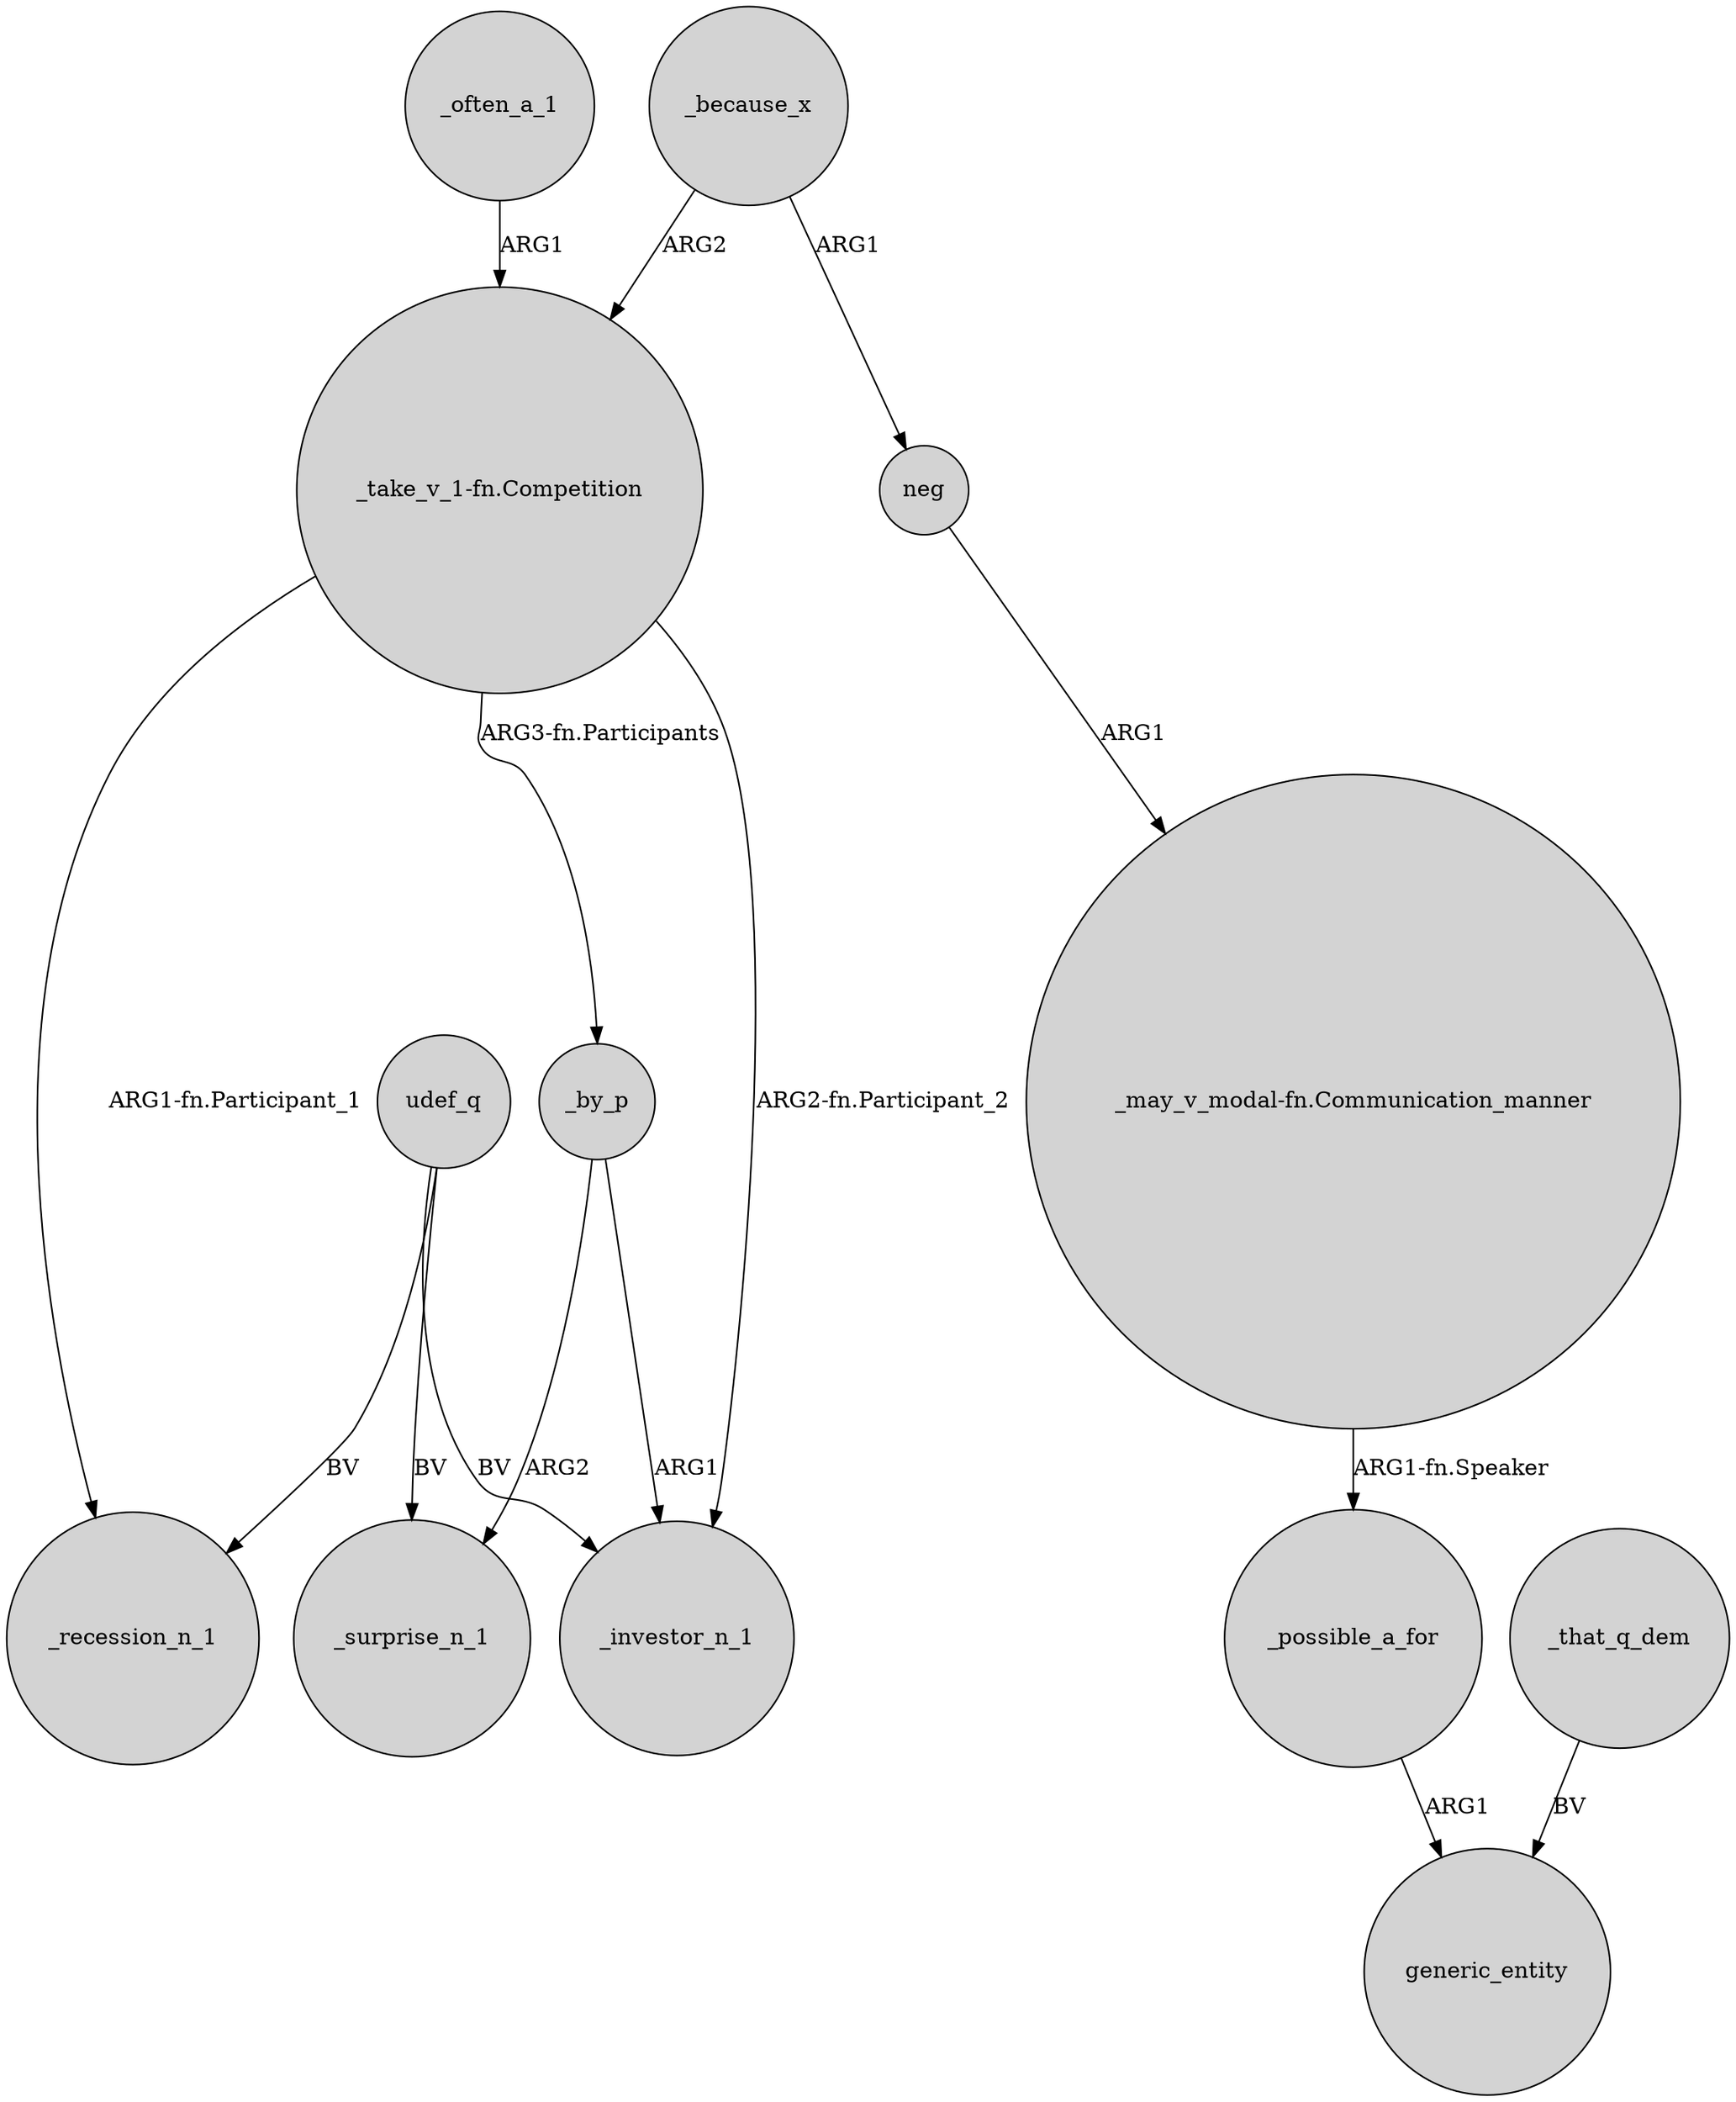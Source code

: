 digraph {
	node [shape=circle style=filled]
	"_take_v_1-fn.Competition" -> _by_p [label="ARG3-fn.Participants"]
	_often_a_1 -> "_take_v_1-fn.Competition" [label=ARG1]
	udef_q -> _recession_n_1 [label=BV]
	_because_x -> "_take_v_1-fn.Competition" [label=ARG2]
	"_take_v_1-fn.Competition" -> _recession_n_1 [label="ARG1-fn.Participant_1"]
	_by_p -> _investor_n_1 [label=ARG1]
	udef_q -> _surprise_n_1 [label=BV]
	_that_q_dem -> generic_entity [label=BV]
	_by_p -> _surprise_n_1 [label=ARG2]
	udef_q -> _investor_n_1 [label=BV]
	"_take_v_1-fn.Competition" -> _investor_n_1 [label="ARG2-fn.Participant_2"]
	"_may_v_modal-fn.Communication_manner" -> _possible_a_for [label="ARG1-fn.Speaker"]
	_possible_a_for -> generic_entity [label=ARG1]
	neg -> "_may_v_modal-fn.Communication_manner" [label=ARG1]
	_because_x -> neg [label=ARG1]
}
